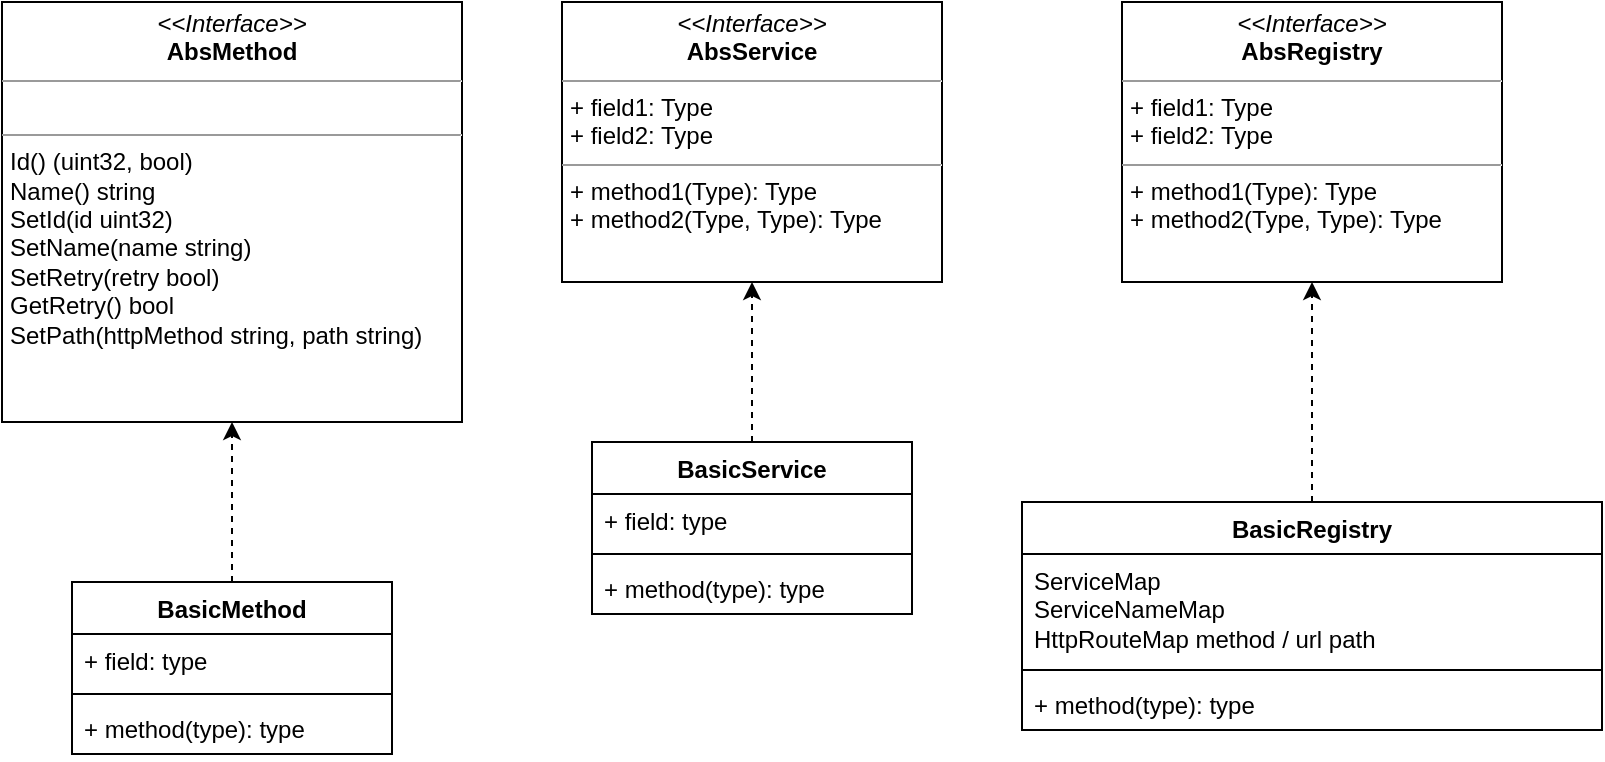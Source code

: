 <mxfile version="21.3.2" type="github" pages="2">
  <diagram name="第 1 页" id="2v_ZkfaAkdRgTlp89A7X">
    <mxGraphModel dx="1434" dy="686" grid="1" gridSize="10" guides="1" tooltips="1" connect="1" arrows="1" fold="1" page="1" pageScale="1" pageWidth="827" pageHeight="1169" math="0" shadow="0">
      <root>
        <mxCell id="0" />
        <mxCell id="1" parent="0" />
        <mxCell id="ZnUP8XqPv6l3dCVHD8_t-1" value="&lt;p style=&quot;margin:0px;margin-top:4px;text-align:center;&quot;&gt;&lt;i&gt;&amp;lt;&amp;lt;Interface&amp;gt;&amp;gt;&lt;/i&gt;&lt;br&gt;&lt;b&gt;AbsMethod&lt;/b&gt;&lt;/p&gt;&lt;hr size=&quot;1&quot;&gt;&lt;p style=&quot;margin:0px;margin-left:4px;&quot;&gt;&lt;br&gt;&lt;/p&gt;&lt;hr size=&quot;1&quot;&gt;&lt;p style=&quot;margin:0px;margin-left:4px;&quot;&gt;Id() (uint32, bool)&lt;/p&gt;&lt;p style=&quot;margin:0px;margin-left:4px;&quot;&gt;Name() string&lt;/p&gt;&lt;p style=&quot;margin:0px;margin-left:4px;&quot;&gt;SetId(id uint32)&lt;/p&gt;&lt;p style=&quot;margin:0px;margin-left:4px;&quot;&gt;SetName(name string)&lt;/p&gt;&lt;p style=&quot;margin:0px;margin-left:4px;&quot;&gt;SetRetry(retry bool)&lt;/p&gt;&lt;p style=&quot;margin:0px;margin-left:4px;&quot;&gt;GetRetry() bool&lt;/p&gt;&lt;p style=&quot;margin:0px;margin-left:4px;&quot;&gt;SetPath(httpMethod string, path string)&lt;/p&gt;" style="verticalAlign=top;align=left;overflow=fill;fontSize=12;fontFamily=Helvetica;html=1;whiteSpace=wrap;" parent="1" vertex="1">
          <mxGeometry x="110" y="80" width="230" height="210" as="geometry" />
        </mxCell>
        <mxCell id="ZnUP8XqPv6l3dCVHD8_t-2" value="&lt;p style=&quot;margin:0px;margin-top:4px;text-align:center;&quot;&gt;&lt;i&gt;&amp;lt;&amp;lt;Interface&amp;gt;&amp;gt;&lt;/i&gt;&lt;br&gt;&lt;b&gt;AbsService&lt;/b&gt;&lt;/p&gt;&lt;hr size=&quot;1&quot;&gt;&lt;p style=&quot;margin:0px;margin-left:4px;&quot;&gt;+ field1: Type&lt;br&gt;+ field2: Type&lt;/p&gt;&lt;hr size=&quot;1&quot;&gt;&lt;p style=&quot;margin:0px;margin-left:4px;&quot;&gt;+ method1(Type): Type&lt;br&gt;+ method2(Type, Type): Type&lt;/p&gt;" style="verticalAlign=top;align=left;overflow=fill;fontSize=12;fontFamily=Helvetica;html=1;whiteSpace=wrap;" parent="1" vertex="1">
          <mxGeometry x="390" y="80" width="190" height="140" as="geometry" />
        </mxCell>
        <mxCell id="ZnUP8XqPv6l3dCVHD8_t-3" value="&lt;p style=&quot;margin:0px;margin-top:4px;text-align:center;&quot;&gt;&lt;i&gt;&amp;lt;&amp;lt;Interface&amp;gt;&amp;gt;&lt;/i&gt;&lt;br&gt;&lt;b&gt;AbsRegistry&lt;/b&gt;&lt;/p&gt;&lt;hr size=&quot;1&quot;&gt;&lt;p style=&quot;margin:0px;margin-left:4px;&quot;&gt;+ field1: Type&lt;br&gt;+ field2: Type&lt;/p&gt;&lt;hr size=&quot;1&quot;&gt;&lt;p style=&quot;margin:0px;margin-left:4px;&quot;&gt;+ method1(Type): Type&lt;br&gt;+ method2(Type, Type): Type&lt;/p&gt;" style="verticalAlign=top;align=left;overflow=fill;fontSize=12;fontFamily=Helvetica;html=1;whiteSpace=wrap;" parent="1" vertex="1">
          <mxGeometry x="670" y="80" width="190" height="140" as="geometry" />
        </mxCell>
        <mxCell id="ZnUP8XqPv6l3dCVHD8_t-8" value="" style="edgeStyle=orthogonalEdgeStyle;rounded=0;orthogonalLoop=1;jettySize=auto;html=1;dashed=1;" parent="1" source="ZnUP8XqPv6l3dCVHD8_t-4" target="ZnUP8XqPv6l3dCVHD8_t-1" edge="1">
          <mxGeometry relative="1" as="geometry" />
        </mxCell>
        <mxCell id="ZnUP8XqPv6l3dCVHD8_t-4" value="BasicMethod" style="swimlane;fontStyle=1;align=center;verticalAlign=top;childLayout=stackLayout;horizontal=1;startSize=26;horizontalStack=0;resizeParent=1;resizeParentMax=0;resizeLast=0;collapsible=1;marginBottom=0;whiteSpace=wrap;html=1;" parent="1" vertex="1">
          <mxGeometry x="145" y="370" width="160" height="86" as="geometry" />
        </mxCell>
        <mxCell id="ZnUP8XqPv6l3dCVHD8_t-5" value="+ field: type" style="text;strokeColor=none;fillColor=none;align=left;verticalAlign=top;spacingLeft=4;spacingRight=4;overflow=hidden;rotatable=0;points=[[0,0.5],[1,0.5]];portConstraint=eastwest;whiteSpace=wrap;html=1;" parent="ZnUP8XqPv6l3dCVHD8_t-4" vertex="1">
          <mxGeometry y="26" width="160" height="26" as="geometry" />
        </mxCell>
        <mxCell id="ZnUP8XqPv6l3dCVHD8_t-6" value="" style="line;strokeWidth=1;fillColor=none;align=left;verticalAlign=middle;spacingTop=-1;spacingLeft=3;spacingRight=3;rotatable=0;labelPosition=right;points=[];portConstraint=eastwest;strokeColor=inherit;" parent="ZnUP8XqPv6l3dCVHD8_t-4" vertex="1">
          <mxGeometry y="52" width="160" height="8" as="geometry" />
        </mxCell>
        <mxCell id="ZnUP8XqPv6l3dCVHD8_t-7" value="+ method(type): type" style="text;strokeColor=none;fillColor=none;align=left;verticalAlign=top;spacingLeft=4;spacingRight=4;overflow=hidden;rotatable=0;points=[[0,0.5],[1,0.5]];portConstraint=eastwest;whiteSpace=wrap;html=1;" parent="ZnUP8XqPv6l3dCVHD8_t-4" vertex="1">
          <mxGeometry y="60" width="160" height="26" as="geometry" />
        </mxCell>
        <mxCell id="ZnUP8XqPv6l3dCVHD8_t-17" value="" style="edgeStyle=orthogonalEdgeStyle;rounded=0;orthogonalLoop=1;jettySize=auto;html=1;dashed=1;" parent="1" source="ZnUP8XqPv6l3dCVHD8_t-9" target="ZnUP8XqPv6l3dCVHD8_t-2" edge="1">
          <mxGeometry relative="1" as="geometry" />
        </mxCell>
        <mxCell id="ZnUP8XqPv6l3dCVHD8_t-9" value="BasicService" style="swimlane;fontStyle=1;align=center;verticalAlign=top;childLayout=stackLayout;horizontal=1;startSize=26;horizontalStack=0;resizeParent=1;resizeParentMax=0;resizeLast=0;collapsible=1;marginBottom=0;whiteSpace=wrap;html=1;" parent="1" vertex="1">
          <mxGeometry x="405" y="300" width="160" height="86" as="geometry" />
        </mxCell>
        <mxCell id="ZnUP8XqPv6l3dCVHD8_t-10" value="+ field: type" style="text;strokeColor=none;fillColor=none;align=left;verticalAlign=top;spacingLeft=4;spacingRight=4;overflow=hidden;rotatable=0;points=[[0,0.5],[1,0.5]];portConstraint=eastwest;whiteSpace=wrap;html=1;" parent="ZnUP8XqPv6l3dCVHD8_t-9" vertex="1">
          <mxGeometry y="26" width="160" height="26" as="geometry" />
        </mxCell>
        <mxCell id="ZnUP8XqPv6l3dCVHD8_t-11" value="" style="line;strokeWidth=1;fillColor=none;align=left;verticalAlign=middle;spacingTop=-1;spacingLeft=3;spacingRight=3;rotatable=0;labelPosition=right;points=[];portConstraint=eastwest;strokeColor=inherit;" parent="ZnUP8XqPv6l3dCVHD8_t-9" vertex="1">
          <mxGeometry y="52" width="160" height="8" as="geometry" />
        </mxCell>
        <mxCell id="ZnUP8XqPv6l3dCVHD8_t-12" value="+ method(type): type" style="text;strokeColor=none;fillColor=none;align=left;verticalAlign=top;spacingLeft=4;spacingRight=4;overflow=hidden;rotatable=0;points=[[0,0.5],[1,0.5]];portConstraint=eastwest;whiteSpace=wrap;html=1;" parent="ZnUP8XqPv6l3dCVHD8_t-9" vertex="1">
          <mxGeometry y="60" width="160" height="26" as="geometry" />
        </mxCell>
        <mxCell id="ZnUP8XqPv6l3dCVHD8_t-18" value="" style="edgeStyle=orthogonalEdgeStyle;rounded=0;orthogonalLoop=1;jettySize=auto;html=1;dashed=1;" parent="1" source="ZnUP8XqPv6l3dCVHD8_t-13" target="ZnUP8XqPv6l3dCVHD8_t-3" edge="1">
          <mxGeometry relative="1" as="geometry" />
        </mxCell>
        <mxCell id="ZnUP8XqPv6l3dCVHD8_t-13" value="BasicRegistry" style="swimlane;fontStyle=1;align=center;verticalAlign=top;childLayout=stackLayout;horizontal=1;startSize=26;horizontalStack=0;resizeParent=1;resizeParentMax=0;resizeLast=0;collapsible=1;marginBottom=0;whiteSpace=wrap;html=1;" parent="1" vertex="1">
          <mxGeometry x="620" y="330" width="290" height="114" as="geometry" />
        </mxCell>
        <mxCell id="ZnUP8XqPv6l3dCVHD8_t-14" value="ServiceMap&lt;br&gt;ServiceNameMap&lt;br&gt;HttpRouteMap method / url path" style="text;strokeColor=none;fillColor=none;align=left;verticalAlign=top;spacingLeft=4;spacingRight=4;overflow=hidden;rotatable=0;points=[[0,0.5],[1,0.5]];portConstraint=eastwest;whiteSpace=wrap;html=1;" parent="ZnUP8XqPv6l3dCVHD8_t-13" vertex="1">
          <mxGeometry y="26" width="290" height="54" as="geometry" />
        </mxCell>
        <mxCell id="ZnUP8XqPv6l3dCVHD8_t-15" value="" style="line;strokeWidth=1;fillColor=none;align=left;verticalAlign=middle;spacingTop=-1;spacingLeft=3;spacingRight=3;rotatable=0;labelPosition=right;points=[];portConstraint=eastwest;strokeColor=inherit;" parent="ZnUP8XqPv6l3dCVHD8_t-13" vertex="1">
          <mxGeometry y="80" width="290" height="8" as="geometry" />
        </mxCell>
        <mxCell id="ZnUP8XqPv6l3dCVHD8_t-16" value="+ method(type): type" style="text;strokeColor=none;fillColor=none;align=left;verticalAlign=top;spacingLeft=4;spacingRight=4;overflow=hidden;rotatable=0;points=[[0,0.5],[1,0.5]];portConstraint=eastwest;whiteSpace=wrap;html=1;" parent="ZnUP8XqPv6l3dCVHD8_t-13" vertex="1">
          <mxGeometry y="88" width="290" height="26" as="geometry" />
        </mxCell>
      </root>
    </mxGraphModel>
  </diagram>
  <diagram id="fYEHHwnLBHSuc01azNFF" name="第 2 页">
    <mxGraphModel dx="1434" dy="686" grid="1" gridSize="10" guides="1" tooltips="1" connect="1" arrows="1" fold="1" page="1" pageScale="1" pageWidth="827" pageHeight="1169" math="0" shadow="0">
      <root>
        <mxCell id="0" />
        <mxCell id="1" parent="0" />
        <mxCell id="ZXy9lg2Glqn-spcsfgOA-5" value="" style="edgeStyle=elbowEdgeStyle;rounded=0;orthogonalLoop=1;jettySize=auto;html=1;elbow=vertical;curved=0;" parent="1" source="ZXy9lg2Glqn-spcsfgOA-1" target="ZXy9lg2Glqn-spcsfgOA-4" edge="1">
          <mxGeometry relative="1" as="geometry">
            <Array as="points">
              <mxPoint x="230" y="150" />
            </Array>
          </mxGeometry>
        </mxCell>
        <mxCell id="ZXy9lg2Glqn-spcsfgOA-6" value="RegisterByProto" style="edgeLabel;html=1;align=center;verticalAlign=middle;resizable=0;points=[];" parent="ZXy9lg2Glqn-spcsfgOA-5" vertex="1" connectable="0">
          <mxGeometry x="-0.228" y="1" relative="1" as="geometry">
            <mxPoint x="1" as="offset" />
          </mxGeometry>
        </mxCell>
        <mxCell id="ZXy9lg2Glqn-spcsfgOA-1" value="transport" style="shape=umlLifeline;perimeter=lifelinePerimeter;whiteSpace=wrap;html=1;container=1;dropTarget=0;collapsible=0;recursiveResize=0;outlineConnect=0;portConstraint=eastwest;newEdgeStyle={&quot;edgeStyle&quot;:&quot;elbowEdgeStyle&quot;,&quot;elbow&quot;:&quot;vertical&quot;,&quot;curved&quot;:0,&quot;rounded&quot;:0};" parent="1" vertex="1">
          <mxGeometry x="90" y="80" width="100" height="440" as="geometry" />
        </mxCell>
        <mxCell id="ZXy9lg2Glqn-spcsfgOA-8" value="" style="edgeStyle=elbowEdgeStyle;rounded=0;orthogonalLoop=1;jettySize=auto;html=1;elbow=horizontal;curved=0;" parent="1" target="ZXy9lg2Glqn-spcsfgOA-7" edge="1">
          <mxGeometry relative="1" as="geometry">
            <Array as="points">
              <mxPoint x="840" y="430" />
              <mxPoint x="780" y="460" />
              <mxPoint x="450" y="500" />
              <mxPoint x="560" y="400" />
              <mxPoint x="550" y="290" />
            </Array>
            <mxPoint x="399.5" y="420" as="sourcePoint" />
            <mxPoint x="639.5" y="420" as="targetPoint" />
          </mxGeometry>
        </mxCell>
        <mxCell id="ZXy9lg2Glqn-spcsfgOA-9" value="&lt;div style=&quot;background-color:#2b2b2b;color:#a9b7c6;font-family:&#39;JetBrains Mono&#39;,monospace;font-size:9.8pt;&quot;&gt;&lt;pre&gt;&lt;br&gt;&lt;/pre&gt;&lt;/div&gt;" style="edgeLabel;html=1;align=center;verticalAlign=middle;resizable=0;points=[];" parent="ZXy9lg2Glqn-spcsfgOA-8" vertex="1" connectable="0">
          <mxGeometry x="-0.146" y="-4" relative="1" as="geometry">
            <mxPoint as="offset" />
          </mxGeometry>
        </mxCell>
        <mxCell id="ZXy9lg2Glqn-spcsfgOA-10" value="Register" style="edgeLabel;html=1;align=center;verticalAlign=middle;resizable=0;points=[];" parent="ZXy9lg2Glqn-spcsfgOA-8" vertex="1" connectable="0">
          <mxGeometry x="-0.196" y="4" relative="1" as="geometry">
            <mxPoint as="offset" />
          </mxGeometry>
        </mxCell>
        <mxCell id="B92O2mrmRbrXzsFY0ljC-3" value="" style="edgeStyle=elbowEdgeStyle;rounded=0;orthogonalLoop=1;jettySize=auto;html=1;elbow=vertical;curved=0;" edge="1" parent="1" source="ZXy9lg2Glqn-spcsfgOA-4" target="ZXy9lg2Glqn-spcsfgOA-7">
          <mxGeometry relative="1" as="geometry">
            <mxPoint x="580" y="230" as="targetPoint" />
            <Array as="points">
              <mxPoint x="570" y="180" />
              <mxPoint x="540" y="190" />
            </Array>
          </mxGeometry>
        </mxCell>
        <mxCell id="B92O2mrmRbrXzsFY0ljC-4" value="Resolve" style="edgeLabel;html=1;align=center;verticalAlign=middle;resizable=0;points=[];" vertex="1" connectable="0" parent="B92O2mrmRbrXzsFY0ljC-3">
          <mxGeometry x="-0.096" relative="1" as="geometry">
            <mxPoint as="offset" />
          </mxGeometry>
        </mxCell>
        <mxCell id="ZXy9lg2Glqn-spcsfgOA-4" value="pkg" style="shape=umlLifeline;perimeter=lifelinePerimeter;whiteSpace=wrap;html=1;container=1;dropTarget=0;collapsible=0;recursiveResize=0;outlineConnect=0;portConstraint=eastwest;newEdgeStyle={&quot;edgeStyle&quot;:&quot;elbowEdgeStyle&quot;,&quot;elbow&quot;:&quot;vertical&quot;,&quot;curved&quot;:0,&quot;rounded&quot;:0};" parent="1" vertex="1">
          <mxGeometry x="350" y="80" width="100" height="460" as="geometry" />
        </mxCell>
        <mxCell id="ZXy9lg2Glqn-spcsfgOA-7" value="internal" style="shape=umlLifeline;perimeter=lifelinePerimeter;whiteSpace=wrap;html=1;container=1;dropTarget=0;collapsible=0;recursiveResize=0;outlineConnect=0;portConstraint=eastwest;newEdgeStyle={&quot;edgeStyle&quot;:&quot;elbowEdgeStyle&quot;,&quot;elbow&quot;:&quot;vertical&quot;,&quot;curved&quot;:0,&quot;rounded&quot;:0};" parent="1" vertex="1">
          <mxGeometry x="840" y="85" width="100" height="450" as="geometry" />
        </mxCell>
        <mxCell id="B92O2mrmRbrXzsFY0ljC-1" value="&lt;br&gt;作用：&lt;br&gt;初始化registry，service&lt;br&gt;&lt;br&gt;参数：&lt;br&gt;service&lt;br&gt;newMethodFunc 将reflect.Method -&amp;gt; AbsMethod&lt;br&gt;serviceInstance&amp;nbsp; 用户服务实例&lt;br&gt;serviceName&lt;br&gt;opt" style="text;html=1;align=left;verticalAlign=middle;resizable=0;points=[];autosize=1;strokeColor=none;fillColor=none;" vertex="1" parent="1">
          <mxGeometry x="420" y="425" width="280" height="160" as="geometry" />
        </mxCell>
        <mxCell id="B92O2mrmRbrXzsFY0ljC-5" value="&lt;div style=&quot;&quot;&gt;&lt;span style=&quot;background-color: initial;&quot;&gt;作用&lt;/span&gt;&lt;/div&gt;&lt;div style=&quot;&quot;&gt;解析serviceDescriptor&lt;/div&gt;&lt;div style=&quot;&quot;&gt;获得optionList，包括注册http接口的option&lt;/div&gt;&lt;div style=&quot;&quot;&gt;httpOption 将url关联到absMethod，并将absMethod注册到httpRouteMap&lt;/div&gt;&lt;div style=&quot;&quot;&gt;这些option在Register的最后执行&lt;/div&gt;&lt;div style=&quot;&quot;&gt;&lt;br&gt;&lt;/div&gt;&lt;div style=&quot;&quot;&gt;&lt;br&gt;&lt;/div&gt;&lt;div style=&quot;&quot;&gt;&lt;span style=&quot;background-color: initial;&quot;&gt;参数：&lt;/span&gt;&lt;/div&gt;&lt;div style=&quot;&quot;&gt;serviceDescriptor&lt;/div&gt;&lt;div style=&quot;&quot;&gt;&lt;br&gt;&lt;/div&gt;&lt;div style=&quot;&quot;&gt;返回：&lt;/div&gt;&lt;div style=&quot;&quot;&gt;optionList&lt;/div&gt;" style="text;html=1;align=left;verticalAlign=middle;resizable=0;points=[];autosize=1;strokeColor=none;fillColor=none;" vertex="1" parent="1">
          <mxGeometry x="420" y="180" width="410" height="190" as="geometry" />
        </mxCell>
      </root>
    </mxGraphModel>
  </diagram>
</mxfile>
